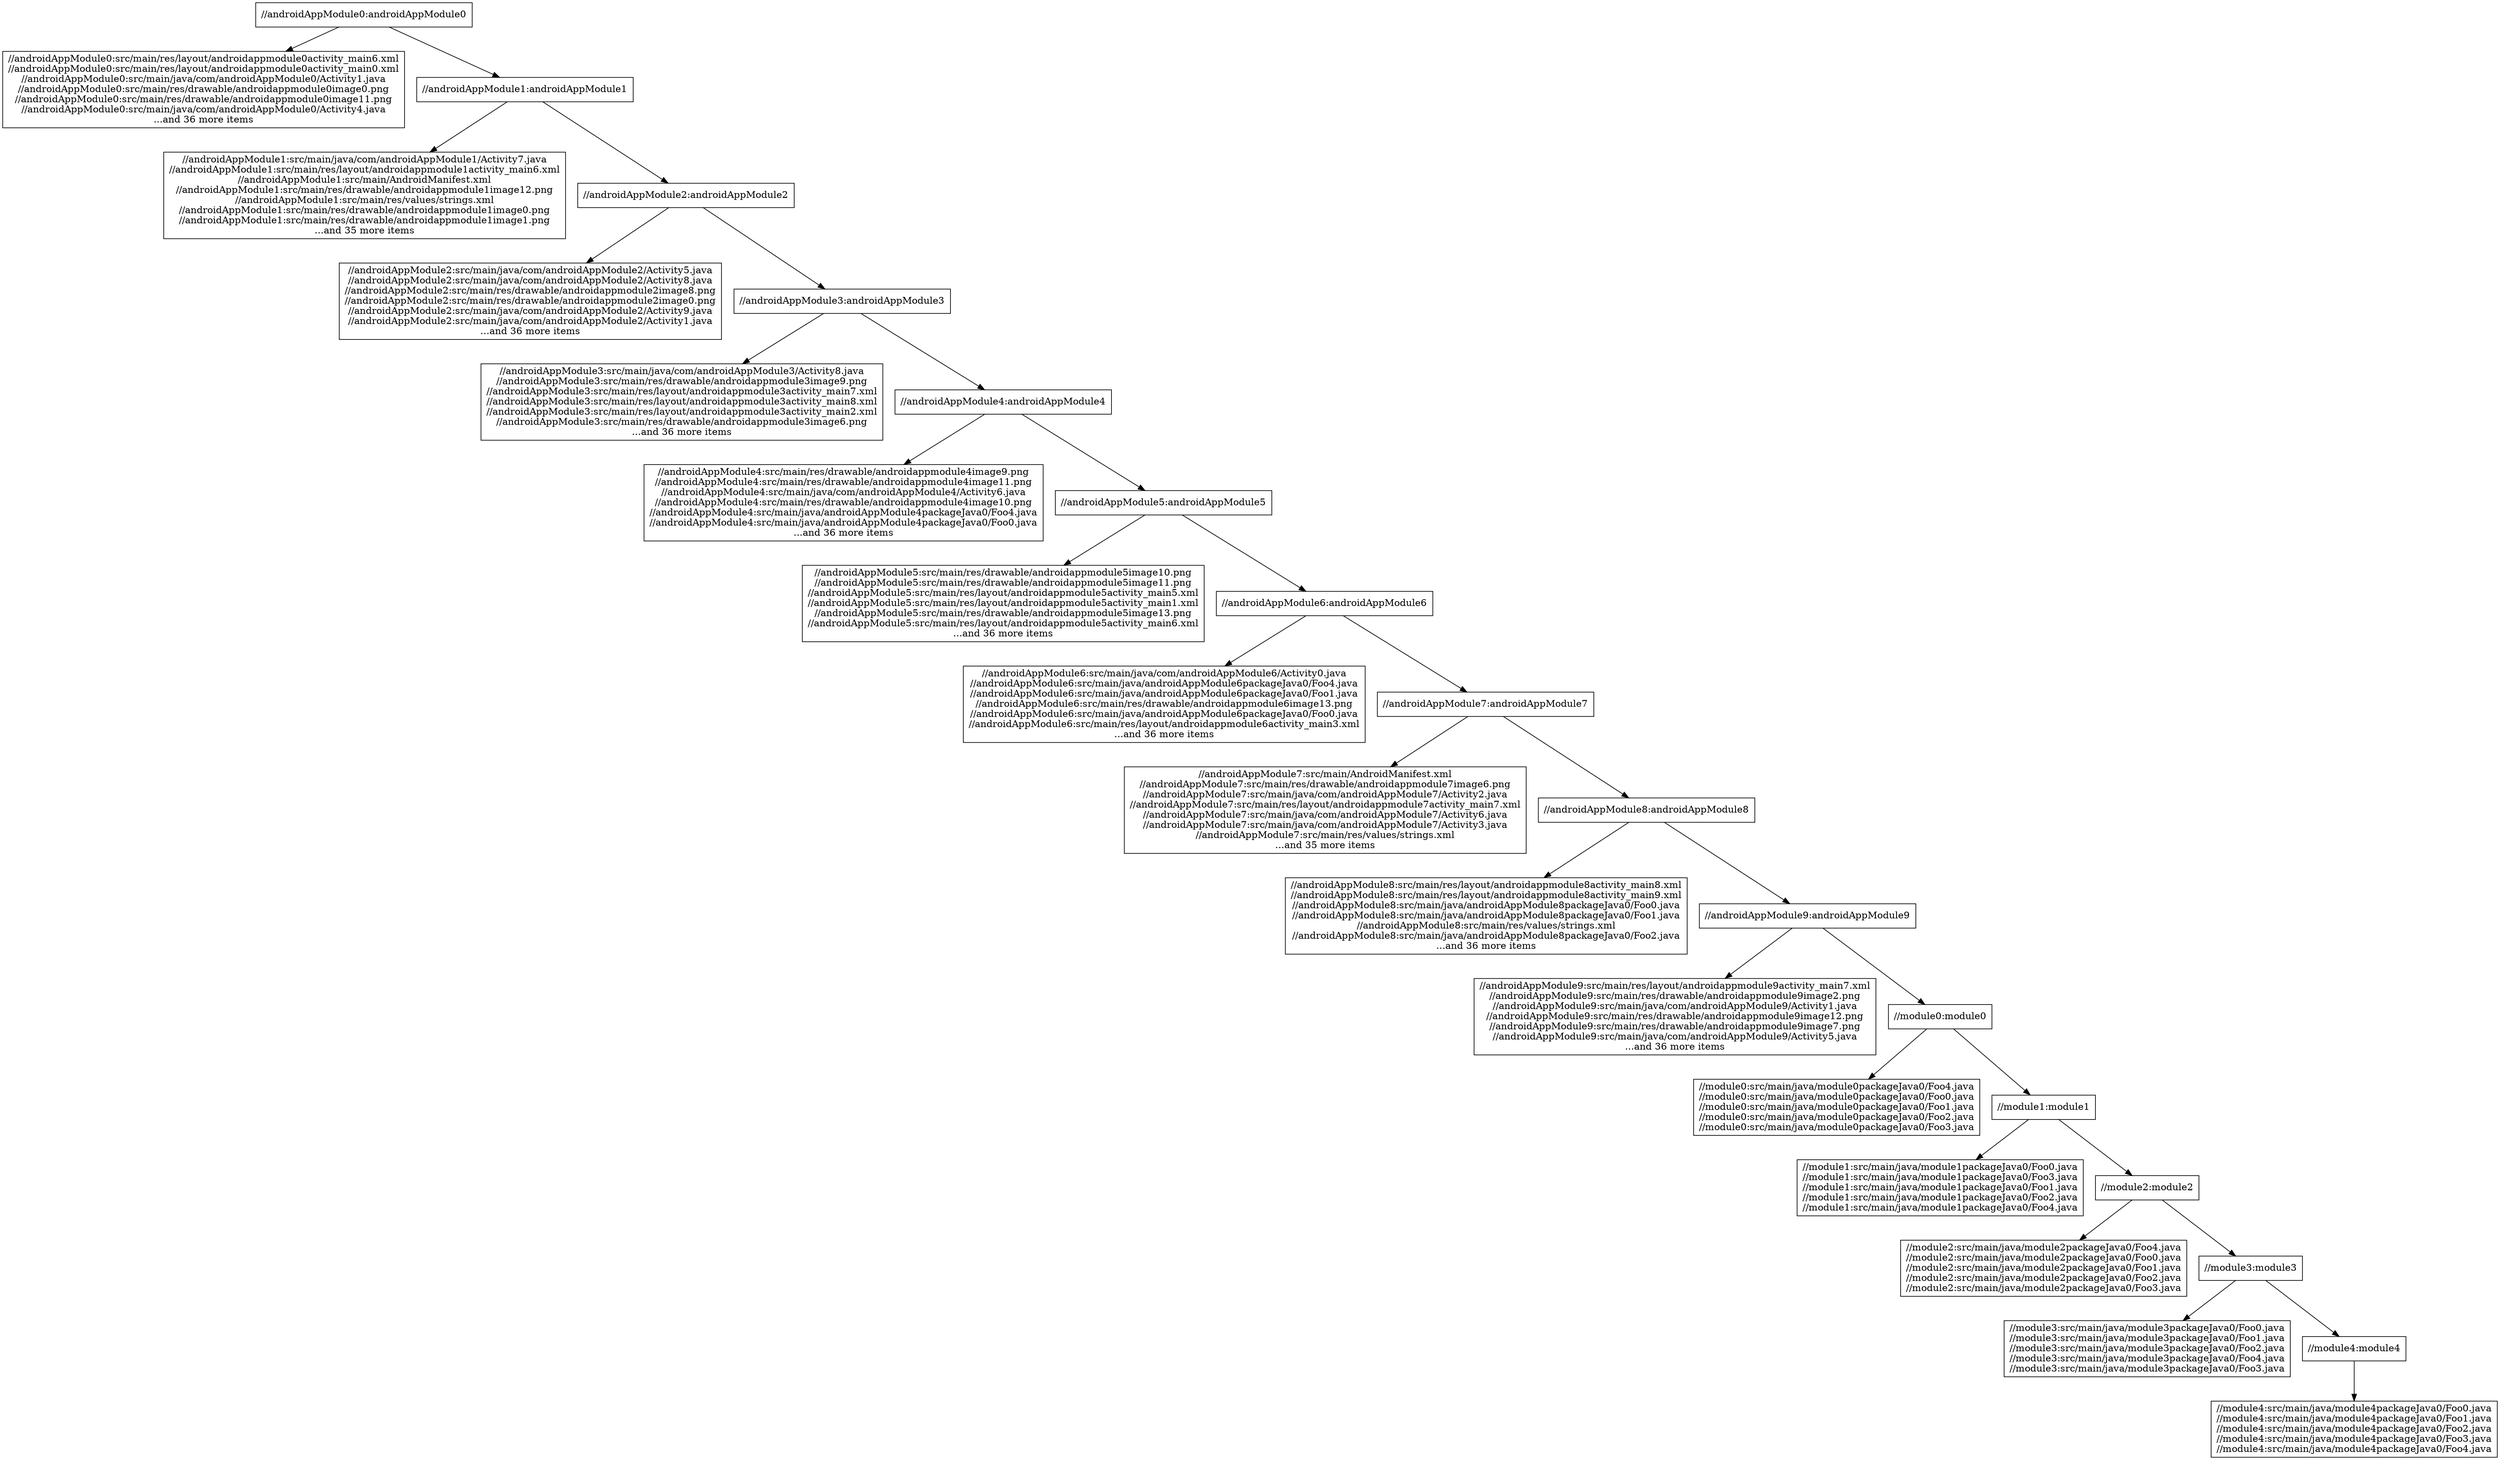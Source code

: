 digraph mygraph {
  node [shape=box];
"//androidAppModule0:androidAppModule0"
"//androidAppModule0:androidAppModule0" -> "//androidAppModule0:src/main/res/layout/androidappmodule0activity_main6.xml\n//androidAppModule0:src/main/res/layout/androidappmodule0activity_main0.xml\n//androidAppModule0:src/main/java/com/androidAppModule0/Activity1.java\n//androidAppModule0:src/main/res/drawable/androidappmodule0image0.png\n//androidAppModule0:src/main/res/drawable/androidappmodule0image11.png\n//androidAppModule0:src/main/java/com/androidAppModule0/Activity4.java\n...and 36 more items"
"//androidAppModule0:androidAppModule0" -> "//androidAppModule1:androidAppModule1"
"//androidAppModule1:androidAppModule1"
"//androidAppModule1:androidAppModule1" -> "//androidAppModule1:src/main/java/com/androidAppModule1/Activity7.java\n//androidAppModule1:src/main/res/layout/androidappmodule1activity_main6.xml\n//androidAppModule1:src/main/AndroidManifest.xml\n//androidAppModule1:src/main/res/drawable/androidappmodule1image12.png\n//androidAppModule1:src/main/res/values/strings.xml\n//androidAppModule1:src/main/res/drawable/androidappmodule1image0.png\n//androidAppModule1:src/main/res/drawable/androidappmodule1image1.png\n...and 35 more items"
"//androidAppModule1:androidAppModule1" -> "//androidAppModule2:androidAppModule2"
"//androidAppModule2:androidAppModule2"
"//androidAppModule2:androidAppModule2" -> "//androidAppModule2:src/main/java/com/androidAppModule2/Activity5.java\n//androidAppModule2:src/main/java/com/androidAppModule2/Activity8.java\n//androidAppModule2:src/main/res/drawable/androidappmodule2image8.png\n//androidAppModule2:src/main/res/drawable/androidappmodule2image0.png\n//androidAppModule2:src/main/java/com/androidAppModule2/Activity9.java\n//androidAppModule2:src/main/java/com/androidAppModule2/Activity1.java\n...and 36 more items"
"//androidAppModule2:androidAppModule2" -> "//androidAppModule3:androidAppModule3"
"//androidAppModule3:androidAppModule3"
"//androidAppModule3:androidAppModule3" -> "//androidAppModule3:src/main/java/com/androidAppModule3/Activity8.java\n//androidAppModule3:src/main/res/drawable/androidappmodule3image9.png\n//androidAppModule3:src/main/res/layout/androidappmodule3activity_main7.xml\n//androidAppModule3:src/main/res/layout/androidappmodule3activity_main8.xml\n//androidAppModule3:src/main/res/layout/androidappmodule3activity_main2.xml\n//androidAppModule3:src/main/res/drawable/androidappmodule3image6.png\n...and 36 more items"
"//androidAppModule3:androidAppModule3" -> "//androidAppModule4:androidAppModule4"
"//androidAppModule4:androidAppModule4"
"//androidAppModule4:androidAppModule4" -> "//androidAppModule4:src/main/res/drawable/androidappmodule4image9.png\n//androidAppModule4:src/main/res/drawable/androidappmodule4image11.png\n//androidAppModule4:src/main/java/com/androidAppModule4/Activity6.java\n//androidAppModule4:src/main/res/drawable/androidappmodule4image10.png\n//androidAppModule4:src/main/java/androidAppModule4packageJava0/Foo4.java\n//androidAppModule4:src/main/java/androidAppModule4packageJava0/Foo0.java\n...and 36 more items"
"//androidAppModule4:androidAppModule4" -> "//androidAppModule5:androidAppModule5"
"//androidAppModule5:androidAppModule5"
"//androidAppModule5:androidAppModule5" -> "//androidAppModule5:src/main/res/drawable/androidappmodule5image10.png\n//androidAppModule5:src/main/res/drawable/androidappmodule5image11.png\n//androidAppModule5:src/main/res/layout/androidappmodule5activity_main5.xml\n//androidAppModule5:src/main/res/layout/androidappmodule5activity_main1.xml\n//androidAppModule5:src/main/res/drawable/androidappmodule5image13.png\n//androidAppModule5:src/main/res/layout/androidappmodule5activity_main6.xml\n...and 36 more items"
"//androidAppModule5:androidAppModule5" -> "//androidAppModule6:androidAppModule6"
"//androidAppModule6:androidAppModule6"
"//androidAppModule6:androidAppModule6" -> "//androidAppModule6:src/main/java/com/androidAppModule6/Activity0.java\n//androidAppModule6:src/main/java/androidAppModule6packageJava0/Foo4.java\n//androidAppModule6:src/main/java/androidAppModule6packageJava0/Foo1.java\n//androidAppModule6:src/main/res/drawable/androidappmodule6image13.png\n//androidAppModule6:src/main/java/androidAppModule6packageJava0/Foo0.java\n//androidAppModule6:src/main/res/layout/androidappmodule6activity_main3.xml\n...and 36 more items"
"//androidAppModule6:androidAppModule6" -> "//androidAppModule7:androidAppModule7"
"//androidAppModule7:androidAppModule7"
"//androidAppModule7:androidAppModule7" -> "//androidAppModule7:src/main/AndroidManifest.xml\n//androidAppModule7:src/main/res/drawable/androidappmodule7image6.png\n//androidAppModule7:src/main/java/com/androidAppModule7/Activity2.java\n//androidAppModule7:src/main/res/layout/androidappmodule7activity_main7.xml\n//androidAppModule7:src/main/java/com/androidAppModule7/Activity6.java\n//androidAppModule7:src/main/java/com/androidAppModule7/Activity3.java\n//androidAppModule7:src/main/res/values/strings.xml\n...and 35 more items"
"//androidAppModule7:androidAppModule7" -> "//androidAppModule8:androidAppModule8"
"//androidAppModule8:androidAppModule8"
"//androidAppModule8:androidAppModule8" -> "//androidAppModule8:src/main/res/layout/androidappmodule8activity_main8.xml\n//androidAppModule8:src/main/res/layout/androidappmodule8activity_main9.xml\n//androidAppModule8:src/main/java/androidAppModule8packageJava0/Foo0.java\n//androidAppModule8:src/main/java/androidAppModule8packageJava0/Foo1.java\n//androidAppModule8:src/main/res/values/strings.xml\n//androidAppModule8:src/main/java/androidAppModule8packageJava0/Foo2.java\n...and 36 more items"
"//androidAppModule8:androidAppModule8" -> "//androidAppModule9:androidAppModule9"
"//androidAppModule9:androidAppModule9"
"//androidAppModule9:androidAppModule9" -> "//androidAppModule9:src/main/res/layout/androidappmodule9activity_main7.xml\n//androidAppModule9:src/main/res/drawable/androidappmodule9image2.png\n//androidAppModule9:src/main/java/com/androidAppModule9/Activity1.java\n//androidAppModule9:src/main/res/drawable/androidappmodule9image12.png\n//androidAppModule9:src/main/res/drawable/androidappmodule9image7.png\n//androidAppModule9:src/main/java/com/androidAppModule9/Activity5.java\n...and 36 more items"
"//androidAppModule9:androidAppModule9" -> "//module0:module0"
"//module0:module0"
"//module0:module0" -> "//module0:src/main/java/module0packageJava0/Foo4.java\n//module0:src/main/java/module0packageJava0/Foo0.java\n//module0:src/main/java/module0packageJava0/Foo1.java\n//module0:src/main/java/module0packageJava0/Foo2.java\n//module0:src/main/java/module0packageJava0/Foo3.java"
"//module0:module0" -> "//module1:module1"
"//module1:module1"
"//module1:module1" -> "//module1:src/main/java/module1packageJava0/Foo0.java\n//module1:src/main/java/module1packageJava0/Foo3.java\n//module1:src/main/java/module1packageJava0/Foo1.java\n//module1:src/main/java/module1packageJava0/Foo2.java\n//module1:src/main/java/module1packageJava0/Foo4.java"
"//module1:module1" -> "//module2:module2"
"//module2:module2"
"//module2:module2" -> "//module2:src/main/java/module2packageJava0/Foo4.java\n//module2:src/main/java/module2packageJava0/Foo0.java\n//module2:src/main/java/module2packageJava0/Foo1.java\n//module2:src/main/java/module2packageJava0/Foo2.java\n//module2:src/main/java/module2packageJava0/Foo3.java"
"//module2:module2" -> "//module3:module3"
"//module2:src/main/java/module2packageJava0/Foo4.java\n//module2:src/main/java/module2packageJava0/Foo0.java\n//module2:src/main/java/module2packageJava0/Foo1.java\n//module2:src/main/java/module2packageJava0/Foo2.java\n//module2:src/main/java/module2packageJava0/Foo3.java"
"//module1:src/main/java/module1packageJava0/Foo0.java\n//module1:src/main/java/module1packageJava0/Foo3.java\n//module1:src/main/java/module1packageJava0/Foo1.java\n//module1:src/main/java/module1packageJava0/Foo2.java\n//module1:src/main/java/module1packageJava0/Foo4.java"
"//module0:src/main/java/module0packageJava0/Foo4.java\n//module0:src/main/java/module0packageJava0/Foo0.java\n//module0:src/main/java/module0packageJava0/Foo1.java\n//module0:src/main/java/module0packageJava0/Foo2.java\n//module0:src/main/java/module0packageJava0/Foo3.java"
"//androidAppModule9:src/main/res/layout/androidappmodule9activity_main7.xml\n//androidAppModule9:src/main/res/drawable/androidappmodule9image2.png\n//androidAppModule9:src/main/java/com/androidAppModule9/Activity1.java\n//androidAppModule9:src/main/res/drawable/androidappmodule9image12.png\n//androidAppModule9:src/main/res/drawable/androidappmodule9image7.png\n//androidAppModule9:src/main/java/com/androidAppModule9/Activity5.java\n...and 36 more items"
"//androidAppModule8:src/main/res/layout/androidappmodule8activity_main8.xml\n//androidAppModule8:src/main/res/layout/androidappmodule8activity_main9.xml\n//androidAppModule8:src/main/java/androidAppModule8packageJava0/Foo0.java\n//androidAppModule8:src/main/java/androidAppModule8packageJava0/Foo1.java\n//androidAppModule8:src/main/res/values/strings.xml\n//androidAppModule8:src/main/java/androidAppModule8packageJava0/Foo2.java\n...and 36 more items"
"//androidAppModule7:src/main/AndroidManifest.xml\n//androidAppModule7:src/main/res/drawable/androidappmodule7image6.png\n//androidAppModule7:src/main/java/com/androidAppModule7/Activity2.java\n//androidAppModule7:src/main/res/layout/androidappmodule7activity_main7.xml\n//androidAppModule7:src/main/java/com/androidAppModule7/Activity6.java\n//androidAppModule7:src/main/java/com/androidAppModule7/Activity3.java\n//androidAppModule7:src/main/res/values/strings.xml\n...and 35 more items"
"//androidAppModule6:src/main/java/com/androidAppModule6/Activity0.java\n//androidAppModule6:src/main/java/androidAppModule6packageJava0/Foo4.java\n//androidAppModule6:src/main/java/androidAppModule6packageJava0/Foo1.java\n//androidAppModule6:src/main/res/drawable/androidappmodule6image13.png\n//androidAppModule6:src/main/java/androidAppModule6packageJava0/Foo0.java\n//androidAppModule6:src/main/res/layout/androidappmodule6activity_main3.xml\n...and 36 more items"
"//androidAppModule5:src/main/res/drawable/androidappmodule5image10.png\n//androidAppModule5:src/main/res/drawable/androidappmodule5image11.png\n//androidAppModule5:src/main/res/layout/androidappmodule5activity_main5.xml\n//androidAppModule5:src/main/res/layout/androidappmodule5activity_main1.xml\n//androidAppModule5:src/main/res/drawable/androidappmodule5image13.png\n//androidAppModule5:src/main/res/layout/androidappmodule5activity_main6.xml\n...and 36 more items"
"//androidAppModule4:src/main/res/drawable/androidappmodule4image9.png\n//androidAppModule4:src/main/res/drawable/androidappmodule4image11.png\n//androidAppModule4:src/main/java/com/androidAppModule4/Activity6.java\n//androidAppModule4:src/main/res/drawable/androidappmodule4image10.png\n//androidAppModule4:src/main/java/androidAppModule4packageJava0/Foo4.java\n//androidAppModule4:src/main/java/androidAppModule4packageJava0/Foo0.java\n...and 36 more items"
"//androidAppModule3:src/main/java/com/androidAppModule3/Activity8.java\n//androidAppModule3:src/main/res/drawable/androidappmodule3image9.png\n//androidAppModule3:src/main/res/layout/androidappmodule3activity_main7.xml\n//androidAppModule3:src/main/res/layout/androidappmodule3activity_main8.xml\n//androidAppModule3:src/main/res/layout/androidappmodule3activity_main2.xml\n//androidAppModule3:src/main/res/drawable/androidappmodule3image6.png\n...and 36 more items"
"//androidAppModule2:src/main/java/com/androidAppModule2/Activity5.java\n//androidAppModule2:src/main/java/com/androidAppModule2/Activity8.java\n//androidAppModule2:src/main/res/drawable/androidappmodule2image8.png\n//androidAppModule2:src/main/res/drawable/androidappmodule2image0.png\n//androidAppModule2:src/main/java/com/androidAppModule2/Activity9.java\n//androidAppModule2:src/main/java/com/androidAppModule2/Activity1.java\n...and 36 more items"
"//androidAppModule1:src/main/java/com/androidAppModule1/Activity7.java\n//androidAppModule1:src/main/res/layout/androidappmodule1activity_main6.xml\n//androidAppModule1:src/main/AndroidManifest.xml\n//androidAppModule1:src/main/res/drawable/androidappmodule1image12.png\n//androidAppModule1:src/main/res/values/strings.xml\n//androidAppModule1:src/main/res/drawable/androidappmodule1image0.png\n//androidAppModule1:src/main/res/drawable/androidappmodule1image1.png\n...and 35 more items"
"//androidAppModule0:src/main/res/layout/androidappmodule0activity_main6.xml\n//androidAppModule0:src/main/res/layout/androidappmodule0activity_main0.xml\n//androidAppModule0:src/main/java/com/androidAppModule0/Activity1.java\n//androidAppModule0:src/main/res/drawable/androidappmodule0image0.png\n//androidAppModule0:src/main/res/drawable/androidappmodule0image11.png\n//androidAppModule0:src/main/java/com/androidAppModule0/Activity4.java\n...and 36 more items"
"//module3:module3"
"//module3:module3" -> "//module3:src/main/java/module3packageJava0/Foo0.java\n//module3:src/main/java/module3packageJava0/Foo1.java\n//module3:src/main/java/module3packageJava0/Foo2.java\n//module3:src/main/java/module3packageJava0/Foo4.java\n//module3:src/main/java/module3packageJava0/Foo3.java"
"//module3:module3" -> "//module4:module4"
"//module4:module4"
"//module4:module4" -> "//module4:src/main/java/module4packageJava0/Foo0.java\n//module4:src/main/java/module4packageJava0/Foo1.java\n//module4:src/main/java/module4packageJava0/Foo2.java\n//module4:src/main/java/module4packageJava0/Foo3.java\n//module4:src/main/java/module4packageJava0/Foo4.java"
"//module4:src/main/java/module4packageJava0/Foo0.java\n//module4:src/main/java/module4packageJava0/Foo1.java\n//module4:src/main/java/module4packageJava0/Foo2.java\n//module4:src/main/java/module4packageJava0/Foo3.java\n//module4:src/main/java/module4packageJava0/Foo4.java"
"//module3:src/main/java/module3packageJava0/Foo0.java\n//module3:src/main/java/module3packageJava0/Foo1.java\n//module3:src/main/java/module3packageJava0/Foo2.java\n//module3:src/main/java/module3packageJava0/Foo4.java\n//module3:src/main/java/module3packageJava0/Foo3.java"
}
